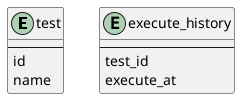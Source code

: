 @startuml
entity "test" {
    --
      id
      name
}
entity "execute_history" {
    --
      test_id
      execute_at
}
@enduml